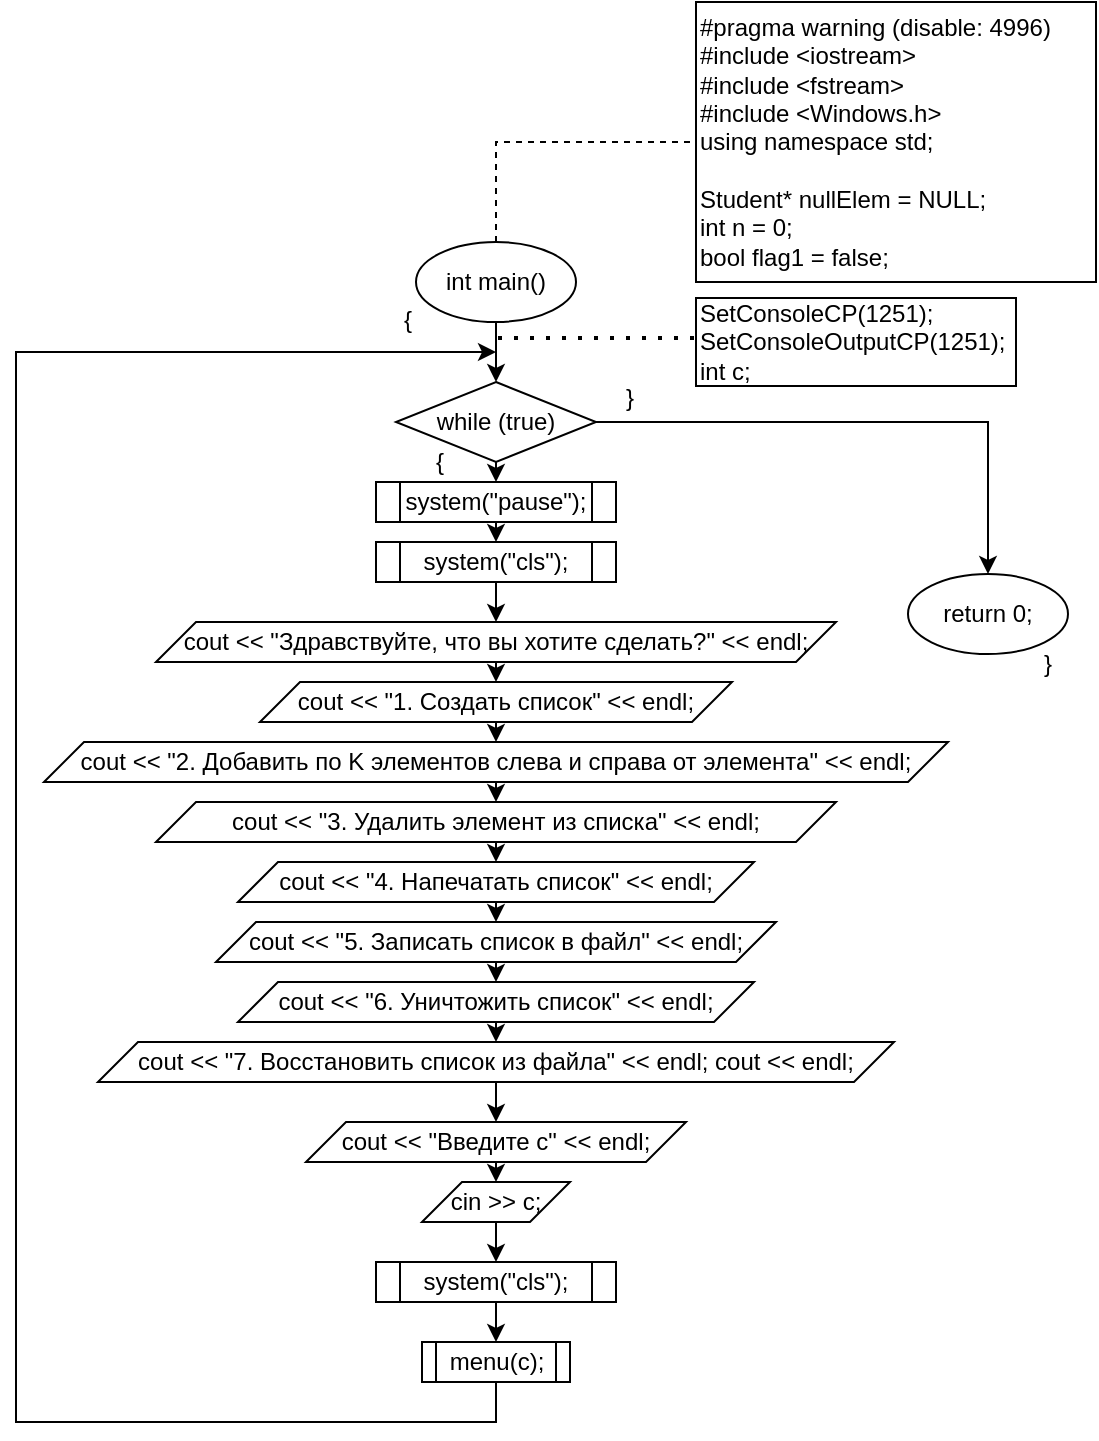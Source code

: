 <mxfile version="20.8.16" type="device"><diagram name="Страница 1" id="C_xhPkUMthIBdEFqQ2b5"><mxGraphModel dx="1418" dy="828" grid="1" gridSize="10" guides="1" tooltips="1" connect="1" arrows="1" fold="1" page="1" pageScale="1" pageWidth="827" pageHeight="1169" math="0" shadow="0"><root><mxCell id="0"/><mxCell id="1" parent="0"/><mxCell id="Kt00TTztuk_OognRlt1M-3" style="edgeStyle=orthogonalEdgeStyle;rounded=0;orthogonalLoop=1;jettySize=auto;html=1;exitX=0.5;exitY=0;exitDx=0;exitDy=0;entryX=0;entryY=0.5;entryDx=0;entryDy=0;dashed=1;endArrow=none;endFill=0;" edge="1" parent="1" source="Kt00TTztuk_OognRlt1M-1" target="Kt00TTztuk_OognRlt1M-2"><mxGeometry relative="1" as="geometry"><Array as="points"><mxPoint x="430" y="70"/></Array></mxGeometry></mxCell><mxCell id="Kt00TTztuk_OognRlt1M-5" style="edgeStyle=orthogonalEdgeStyle;rounded=0;orthogonalLoop=1;jettySize=auto;html=1;exitX=0.5;exitY=1;exitDx=0;exitDy=0;entryX=0.5;entryY=0;entryDx=0;entryDy=0;endArrow=classic;endFill=1;" edge="1" parent="1" source="Kt00TTztuk_OognRlt1M-1" target="Kt00TTztuk_OognRlt1M-4"><mxGeometry relative="1" as="geometry"/></mxCell><mxCell id="Kt00TTztuk_OognRlt1M-1" value="int main()" style="ellipse;whiteSpace=wrap;html=1;" vertex="1" parent="1"><mxGeometry x="390" y="120" width="80" height="40" as="geometry"/></mxCell><mxCell id="Kt00TTztuk_OognRlt1M-2" value="&lt;div&gt;#pragma warning (disable: 4996)&lt;/div&gt;&lt;div&gt;#include &amp;lt;iostream&amp;gt;&lt;/div&gt;&lt;div&gt;#include &amp;lt;fstream&amp;gt;&lt;/div&gt;&lt;div&gt;#include &amp;lt;Windows.h&amp;gt;&lt;/div&gt;&lt;div&gt;using namespace std;&lt;/div&gt;&lt;div&gt;&lt;br&gt;&lt;/div&gt;&lt;div&gt;&lt;div&gt;Student* nullElem = NULL;&lt;/div&gt;&lt;div&gt;int n = 0;&lt;/div&gt;&lt;div&gt;bool flag1 = false;&lt;/div&gt;&lt;/div&gt;" style="rounded=0;whiteSpace=wrap;html=1;align=left;" vertex="1" parent="1"><mxGeometry x="530" width="200" height="140" as="geometry"/></mxCell><mxCell id="Kt00TTztuk_OognRlt1M-10" style="edgeStyle=orthogonalEdgeStyle;rounded=0;orthogonalLoop=1;jettySize=auto;html=1;exitX=0.5;exitY=1;exitDx=0;exitDy=0;entryX=0.5;entryY=0;entryDx=0;entryDy=0;endArrow=classic;endFill=1;" edge="1" parent="1" source="Kt00TTztuk_OognRlt1M-4" target="Kt00TTztuk_OognRlt1M-9"><mxGeometry relative="1" as="geometry"/></mxCell><mxCell id="Kt00TTztuk_OognRlt1M-45" style="edgeStyle=orthogonalEdgeStyle;rounded=0;orthogonalLoop=1;jettySize=auto;html=1;exitX=1;exitY=0.5;exitDx=0;exitDy=0;entryX=0.5;entryY=0;entryDx=0;entryDy=0;endArrow=classic;endFill=1;" edge="1" parent="1" source="Kt00TTztuk_OognRlt1M-4" target="Kt00TTztuk_OognRlt1M-44"><mxGeometry relative="1" as="geometry"/></mxCell><mxCell id="Kt00TTztuk_OognRlt1M-4" value="while (true)" style="rhombus;whiteSpace=wrap;html=1;" vertex="1" parent="1"><mxGeometry x="380" y="190" width="100" height="40" as="geometry"/></mxCell><mxCell id="Kt00TTztuk_OognRlt1M-7" value="" style="endArrow=none;dashed=1;html=1;dashPattern=1 3;strokeWidth=2;rounded=0;" edge="1" parent="1"><mxGeometry width="50" height="50" relative="1" as="geometry"><mxPoint x="431" y="168" as="sourcePoint"/><mxPoint x="530" y="168" as="targetPoint"/></mxGeometry></mxCell><mxCell id="Kt00TTztuk_OognRlt1M-8" value="&lt;div&gt;SetConsoleCP(1251);&lt;/div&gt;&lt;div&gt;&#9;SetConsoleOutputCP(1251);&lt;/div&gt;&lt;div&gt;int c;&lt;/div&gt;" style="rounded=0;whiteSpace=wrap;html=1;align=left;" vertex="1" parent="1"><mxGeometry x="530" y="148" width="160" height="44" as="geometry"/></mxCell><mxCell id="Kt00TTztuk_OognRlt1M-12" style="edgeStyle=orthogonalEdgeStyle;rounded=0;orthogonalLoop=1;jettySize=auto;html=1;exitX=0.5;exitY=1;exitDx=0;exitDy=0;entryX=0.5;entryY=0;entryDx=0;entryDy=0;endArrow=classic;endFill=1;" edge="1" parent="1" source="Kt00TTztuk_OognRlt1M-9" target="Kt00TTztuk_OognRlt1M-11"><mxGeometry relative="1" as="geometry"/></mxCell><mxCell id="Kt00TTztuk_OognRlt1M-9" value="&lt;div&gt;&#9;&#9;system(&quot;pause&quot;);&lt;/div&gt;" style="shape=process;whiteSpace=wrap;html=1;backgroundOutline=1;" vertex="1" parent="1"><mxGeometry x="370" y="240" width="120" height="20" as="geometry"/></mxCell><mxCell id="Kt00TTztuk_OognRlt1M-14" style="edgeStyle=orthogonalEdgeStyle;rounded=0;orthogonalLoop=1;jettySize=auto;html=1;exitX=0.5;exitY=1;exitDx=0;exitDy=0;entryX=0.5;entryY=0;entryDx=0;entryDy=0;endArrow=classic;endFill=1;" edge="1" parent="1" source="Kt00TTztuk_OognRlt1M-11" target="Kt00TTztuk_OognRlt1M-13"><mxGeometry relative="1" as="geometry"/></mxCell><mxCell id="Kt00TTztuk_OognRlt1M-11" value="&lt;div&gt;&#9;&#9;system(&quot;cls&quot;);&lt;/div&gt;" style="shape=process;whiteSpace=wrap;html=1;backgroundOutline=1;" vertex="1" parent="1"><mxGeometry x="370" y="270" width="120" height="20" as="geometry"/></mxCell><mxCell id="Kt00TTztuk_OognRlt1M-16" style="edgeStyle=orthogonalEdgeStyle;rounded=0;orthogonalLoop=1;jettySize=auto;html=1;exitX=0.5;exitY=1;exitDx=0;exitDy=0;entryX=0.5;entryY=0;entryDx=0;entryDy=0;endArrow=classic;endFill=1;" edge="1" parent="1" source="Kt00TTztuk_OognRlt1M-13" target="Kt00TTztuk_OognRlt1M-15"><mxGeometry relative="1" as="geometry"/></mxCell><mxCell id="Kt00TTztuk_OognRlt1M-13" value="&lt;div&gt;&#9;&#9;cout &amp;lt;&amp;lt; &quot;Здравствуйте, что вы хотите сделать?&quot; &amp;lt;&amp;lt; endl;&lt;/div&gt;" style="shape=parallelogram;perimeter=parallelogramPerimeter;whiteSpace=wrap;html=1;fixedSize=1;" vertex="1" parent="1"><mxGeometry x="260" y="310" width="340" height="20" as="geometry"/></mxCell><mxCell id="Kt00TTztuk_OognRlt1M-18" style="edgeStyle=orthogonalEdgeStyle;rounded=0;orthogonalLoop=1;jettySize=auto;html=1;exitX=0.5;exitY=1;exitDx=0;exitDy=0;entryX=0.5;entryY=0;entryDx=0;entryDy=0;endArrow=classic;endFill=1;" edge="1" parent="1" source="Kt00TTztuk_OognRlt1M-15" target="Kt00TTztuk_OognRlt1M-17"><mxGeometry relative="1" as="geometry"/></mxCell><mxCell id="Kt00TTztuk_OognRlt1M-15" value="&lt;div&gt;&#9;&#9;cout &amp;lt;&amp;lt; &quot;1. Создать список&quot; &amp;lt;&amp;lt; endl;&lt;/div&gt;" style="shape=parallelogram;perimeter=parallelogramPerimeter;whiteSpace=wrap;html=1;fixedSize=1;" vertex="1" parent="1"><mxGeometry x="312" y="340" width="236" height="20" as="geometry"/></mxCell><mxCell id="Kt00TTztuk_OognRlt1M-26" style="edgeStyle=orthogonalEdgeStyle;rounded=0;orthogonalLoop=1;jettySize=auto;html=1;exitX=0.5;exitY=1;exitDx=0;exitDy=0;entryX=0.5;entryY=0;entryDx=0;entryDy=0;endArrow=classic;endFill=1;" edge="1" parent="1" source="Kt00TTztuk_OognRlt1M-17" target="Kt00TTztuk_OognRlt1M-20"><mxGeometry relative="1" as="geometry"/></mxCell><mxCell id="Kt00TTztuk_OognRlt1M-17" value="&lt;div&gt;&#9;&#9;cout &amp;lt;&amp;lt; &quot;2. Добавить по K элементов слева и справа от элемента&quot; &amp;lt;&amp;lt; endl;&lt;/div&gt;" style="shape=parallelogram;perimeter=parallelogramPerimeter;whiteSpace=wrap;html=1;fixedSize=1;" vertex="1" parent="1"><mxGeometry x="204" y="370" width="452" height="20" as="geometry"/></mxCell><mxCell id="Kt00TTztuk_OognRlt1M-27" style="edgeStyle=orthogonalEdgeStyle;rounded=0;orthogonalLoop=1;jettySize=auto;html=1;exitX=0.5;exitY=1;exitDx=0;exitDy=0;entryX=0.5;entryY=0;entryDx=0;entryDy=0;endArrow=classic;endFill=1;" edge="1" parent="1" source="Kt00TTztuk_OognRlt1M-20" target="Kt00TTztuk_OognRlt1M-21"><mxGeometry relative="1" as="geometry"/></mxCell><mxCell id="Kt00TTztuk_OognRlt1M-20" value="&lt;div&gt;&#9;&#9;cout &amp;lt;&amp;lt; &quot;3. Удалить элемент из списка&quot; &amp;lt;&amp;lt; endl;&lt;/div&gt;" style="shape=parallelogram;perimeter=parallelogramPerimeter;whiteSpace=wrap;html=1;fixedSize=1;" vertex="1" parent="1"><mxGeometry x="260" y="400" width="340" height="20" as="geometry"/></mxCell><mxCell id="Kt00TTztuk_OognRlt1M-28" style="edgeStyle=orthogonalEdgeStyle;rounded=0;orthogonalLoop=1;jettySize=auto;html=1;exitX=0.5;exitY=1;exitDx=0;exitDy=0;entryX=0.5;entryY=0;entryDx=0;entryDy=0;endArrow=classic;endFill=1;" edge="1" parent="1" source="Kt00TTztuk_OognRlt1M-21" target="Kt00TTztuk_OognRlt1M-22"><mxGeometry relative="1" as="geometry"/></mxCell><mxCell id="Kt00TTztuk_OognRlt1M-21" value="&lt;div&gt;&#9;&#9;cout &amp;lt;&amp;lt; &quot;4. Напечатать список&quot; &amp;lt;&amp;lt; endl;&lt;/div&gt;" style="shape=parallelogram;perimeter=parallelogramPerimeter;whiteSpace=wrap;html=1;fixedSize=1;" vertex="1" parent="1"><mxGeometry x="301" y="430" width="258" height="20" as="geometry"/></mxCell><mxCell id="Kt00TTztuk_OognRlt1M-30" style="edgeStyle=orthogonalEdgeStyle;rounded=0;orthogonalLoop=1;jettySize=auto;html=1;exitX=0.5;exitY=1;exitDx=0;exitDy=0;entryX=0.5;entryY=0;entryDx=0;entryDy=0;endArrow=classic;endFill=1;" edge="1" parent="1" source="Kt00TTztuk_OognRlt1M-22" target="Kt00TTztuk_OognRlt1M-24"><mxGeometry relative="1" as="geometry"/></mxCell><mxCell id="Kt00TTztuk_OognRlt1M-22" value="&lt;div&gt;&#9;&#9;cout &amp;lt;&amp;lt; &quot;5. Записать список в файл&quot; &amp;lt;&amp;lt; endl;&lt;/div&gt;" style="shape=parallelogram;perimeter=parallelogramPerimeter;whiteSpace=wrap;html=1;fixedSize=1;" vertex="1" parent="1"><mxGeometry x="290" y="460" width="280" height="20" as="geometry"/></mxCell><mxCell id="Kt00TTztuk_OognRlt1M-31" style="edgeStyle=orthogonalEdgeStyle;rounded=0;orthogonalLoop=1;jettySize=auto;html=1;exitX=0.5;exitY=1;exitDx=0;exitDy=0;entryX=0.5;entryY=0;entryDx=0;entryDy=0;endArrow=classic;endFill=1;" edge="1" parent="1" source="Kt00TTztuk_OognRlt1M-24" target="Kt00TTztuk_OognRlt1M-25"><mxGeometry relative="1" as="geometry"/></mxCell><mxCell id="Kt00TTztuk_OognRlt1M-24" value="&lt;div&gt;&#9;&#9;cout &amp;lt;&amp;lt; &quot;6. Уничтожить список&quot; &amp;lt;&amp;lt; endl;&lt;/div&gt;" style="shape=parallelogram;perimeter=parallelogramPerimeter;whiteSpace=wrap;html=1;fixedSize=1;" vertex="1" parent="1"><mxGeometry x="301" y="490" width="258" height="20" as="geometry"/></mxCell><mxCell id="Kt00TTztuk_OognRlt1M-33" style="edgeStyle=orthogonalEdgeStyle;rounded=0;orthogonalLoop=1;jettySize=auto;html=1;exitX=0.5;exitY=1;exitDx=0;exitDy=0;entryX=0.5;entryY=0;entryDx=0;entryDy=0;endArrow=classic;endFill=1;" edge="1" parent="1" source="Kt00TTztuk_OognRlt1M-25" target="Kt00TTztuk_OognRlt1M-32"><mxGeometry relative="1" as="geometry"/></mxCell><mxCell id="Kt00TTztuk_OognRlt1M-25" value="&lt;div&gt;&#9;&#9;cout &amp;lt;&amp;lt; &quot;7. Восстановить список из файла&quot; &amp;lt;&amp;lt; endl; cout &amp;lt;&amp;lt; endl;&lt;/div&gt;" style="shape=parallelogram;perimeter=parallelogramPerimeter;whiteSpace=wrap;html=1;fixedSize=1;" vertex="1" parent="1"><mxGeometry x="231" y="520" width="398" height="20" as="geometry"/></mxCell><mxCell id="Kt00TTztuk_OognRlt1M-35" style="edgeStyle=orthogonalEdgeStyle;rounded=0;orthogonalLoop=1;jettySize=auto;html=1;exitX=0.5;exitY=1;exitDx=0;exitDy=0;entryX=0.5;entryY=0;entryDx=0;entryDy=0;endArrow=classic;endFill=1;" edge="1" parent="1" source="Kt00TTztuk_OognRlt1M-32" target="Kt00TTztuk_OognRlt1M-34"><mxGeometry relative="1" as="geometry"/></mxCell><mxCell id="Kt00TTztuk_OognRlt1M-32" value="&lt;div&gt;&#9;&#9;cout &amp;lt;&amp;lt; &quot;Введите c&quot; &amp;lt;&amp;lt; endl;&lt;/div&gt;" style="shape=parallelogram;perimeter=parallelogramPerimeter;whiteSpace=wrap;html=1;fixedSize=1;" vertex="1" parent="1"><mxGeometry x="335" y="560" width="190" height="20" as="geometry"/></mxCell><mxCell id="Kt00TTztuk_OognRlt1M-37" style="edgeStyle=orthogonalEdgeStyle;rounded=0;orthogonalLoop=1;jettySize=auto;html=1;exitX=0.5;exitY=1;exitDx=0;exitDy=0;entryX=0.5;entryY=0;entryDx=0;entryDy=0;endArrow=classic;endFill=1;" edge="1" parent="1" source="Kt00TTztuk_OognRlt1M-34" target="Kt00TTztuk_OognRlt1M-36"><mxGeometry relative="1" as="geometry"/></mxCell><mxCell id="Kt00TTztuk_OognRlt1M-34" value="&lt;div&gt;&#9;&#9;cin &amp;gt;&amp;gt; c;&lt;/div&gt;" style="shape=parallelogram;perimeter=parallelogramPerimeter;whiteSpace=wrap;html=1;fixedSize=1;" vertex="1" parent="1"><mxGeometry x="393" y="590" width="74" height="20" as="geometry"/></mxCell><mxCell id="Kt00TTztuk_OognRlt1M-39" style="edgeStyle=orthogonalEdgeStyle;rounded=0;orthogonalLoop=1;jettySize=auto;html=1;exitX=0.5;exitY=1;exitDx=0;exitDy=0;entryX=0.5;entryY=0;entryDx=0;entryDy=0;endArrow=classic;endFill=1;" edge="1" parent="1" source="Kt00TTztuk_OognRlt1M-36" target="Kt00TTztuk_OognRlt1M-38"><mxGeometry relative="1" as="geometry"/></mxCell><mxCell id="Kt00TTztuk_OognRlt1M-36" value="&lt;div&gt;&#9;&#9;system(&quot;cls&quot;);&lt;/div&gt;" style="shape=process;whiteSpace=wrap;html=1;backgroundOutline=1;" vertex="1" parent="1"><mxGeometry x="370" y="630" width="120" height="20" as="geometry"/></mxCell><mxCell id="Kt00TTztuk_OognRlt1M-42" style="edgeStyle=orthogonalEdgeStyle;rounded=0;orthogonalLoop=1;jettySize=auto;html=1;exitX=0.5;exitY=1;exitDx=0;exitDy=0;endArrow=classic;endFill=1;" edge="1" parent="1" source="Kt00TTztuk_OognRlt1M-38"><mxGeometry relative="1" as="geometry"><mxPoint x="430" y="175" as="targetPoint"/><Array as="points"><mxPoint x="430" y="710"/><mxPoint x="190" y="710"/><mxPoint x="190" y="175"/><mxPoint x="430" y="175"/></Array></mxGeometry></mxCell><mxCell id="Kt00TTztuk_OognRlt1M-38" value="&lt;div&gt;&#9;&#9;menu(c);&lt;/div&gt;" style="shape=process;whiteSpace=wrap;html=1;backgroundOutline=1;" vertex="1" parent="1"><mxGeometry x="393" y="670" width="74" height="20" as="geometry"/></mxCell><mxCell id="Kt00TTztuk_OognRlt1M-40" value="{" style="text;html=1;strokeColor=none;fillColor=none;align=center;verticalAlign=middle;whiteSpace=wrap;rounded=0;" vertex="1" parent="1"><mxGeometry x="377" y="151" width="18" height="16" as="geometry"/></mxCell><mxCell id="Kt00TTztuk_OognRlt1M-41" value="}" style="text;html=1;strokeColor=none;fillColor=none;align=center;verticalAlign=middle;whiteSpace=wrap;rounded=0;" vertex="1" parent="1"><mxGeometry x="488" y="190" width="18" height="16" as="geometry"/></mxCell><mxCell id="Kt00TTztuk_OognRlt1M-43" value="{" style="text;html=1;strokeColor=none;fillColor=none;align=center;verticalAlign=middle;whiteSpace=wrap;rounded=0;" vertex="1" parent="1"><mxGeometry x="393" y="222" width="18" height="16" as="geometry"/></mxCell><mxCell id="Kt00TTztuk_OognRlt1M-44" value="return 0;" style="ellipse;whiteSpace=wrap;html=1;" vertex="1" parent="1"><mxGeometry x="636" y="286" width="80" height="40" as="geometry"/></mxCell><mxCell id="Kt00TTztuk_OognRlt1M-46" value="}" style="text;html=1;strokeColor=none;fillColor=none;align=center;verticalAlign=middle;whiteSpace=wrap;rounded=0;" vertex="1" parent="1"><mxGeometry x="697" y="323" width="18" height="16" as="geometry"/></mxCell></root></mxGraphModel></diagram></mxfile>